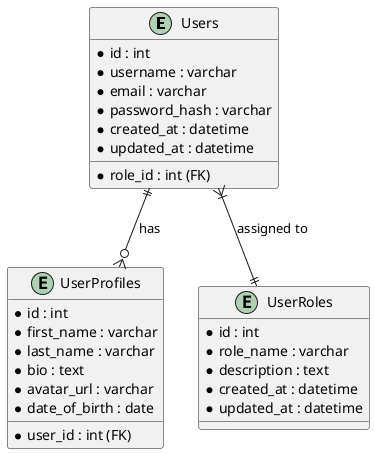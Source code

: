 @startuml UsersServiceER

entity "Users" as U {
  * id : int
  * username : varchar
  * email : varchar
  * password_hash : varchar
  * role_id : int (FK)
  * created_at : datetime
  * updated_at : datetime
}

entity "UserProfiles" as UP {
  * id : int
  * user_id : int (FK)
  * first_name : varchar
  * last_name : varchar
  * bio : text
  * avatar_url : varchar
  * date_of_birth : date
}

entity "UserRoles" as UR {
  * id : int
  * role_name : varchar
  * description : text
  * created_at : datetime
  * updated_at : datetime
}

U ||--o{ UP : "has"
U }|--|| UR : "assigned to"

@enduml
